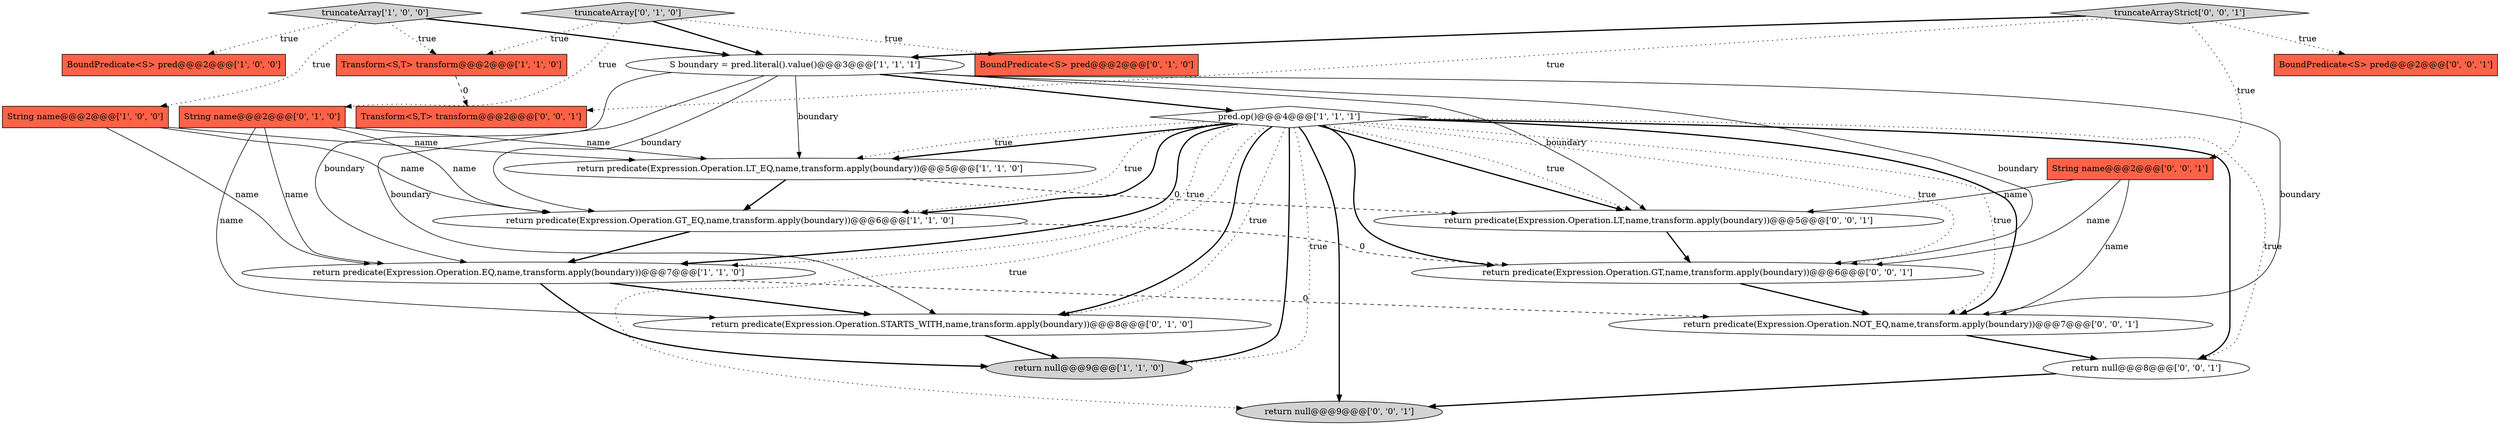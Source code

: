 digraph {
9 [style = filled, label = "return predicate(Expression.Operation.EQ,name,transform.apply(boundary))@@@7@@@['1', '1', '0']", fillcolor = white, shape = ellipse image = "AAA0AAABBB1BBB"];
19 [style = filled, label = "return predicate(Expression.Operation.LT,name,transform.apply(boundary))@@@5@@@['0', '0', '1']", fillcolor = white, shape = ellipse image = "AAA0AAABBB3BBB"];
16 [style = filled, label = "BoundPredicate<S> pred@@@2@@@['0', '0', '1']", fillcolor = tomato, shape = box image = "AAA0AAABBB3BBB"];
3 [style = filled, label = "BoundPredicate<S> pred@@@2@@@['1', '0', '0']", fillcolor = tomato, shape = box image = "AAA0AAABBB1BBB"];
20 [style = filled, label = "Transform<S,T> transform@@@2@@@['0', '0', '1']", fillcolor = tomato, shape = box image = "AAA0AAABBB3BBB"];
12 [style = filled, label = "String name@@@2@@@['0', '1', '0']", fillcolor = tomato, shape = box image = "AAA0AAABBB2BBB"];
5 [style = filled, label = "return predicate(Expression.Operation.GT_EQ,name,transform.apply(boundary))@@@6@@@['1', '1', '0']", fillcolor = white, shape = ellipse image = "AAA0AAABBB1BBB"];
7 [style = filled, label = "truncateArray['1', '0', '0']", fillcolor = lightgray, shape = diamond image = "AAA0AAABBB1BBB"];
4 [style = filled, label = "Transform<S,T> transform@@@2@@@['1', '1', '0']", fillcolor = tomato, shape = box image = "AAA0AAABBB1BBB"];
2 [style = filled, label = "S boundary = pred.literal().value()@@@3@@@['1', '1', '1']", fillcolor = white, shape = ellipse image = "AAA0AAABBB1BBB"];
6 [style = filled, label = "return predicate(Expression.Operation.LT_EQ,name,transform.apply(boundary))@@@5@@@['1', '1', '0']", fillcolor = white, shape = ellipse image = "AAA0AAABBB1BBB"];
18 [style = filled, label = "return null@@@9@@@['0', '0', '1']", fillcolor = lightgray, shape = ellipse image = "AAA0AAABBB3BBB"];
14 [style = filled, label = "truncateArrayStrict['0', '0', '1']", fillcolor = lightgray, shape = diamond image = "AAA0AAABBB3BBB"];
11 [style = filled, label = "BoundPredicate<S> pred@@@2@@@['0', '1', '0']", fillcolor = tomato, shape = box image = "AAA0AAABBB2BBB"];
17 [style = filled, label = "return predicate(Expression.Operation.GT,name,transform.apply(boundary))@@@6@@@['0', '0', '1']", fillcolor = white, shape = ellipse image = "AAA0AAABBB3BBB"];
8 [style = filled, label = "return null@@@9@@@['1', '1', '0']", fillcolor = lightgray, shape = ellipse image = "AAA0AAABBB1BBB"];
21 [style = filled, label = "return null@@@8@@@['0', '0', '1']", fillcolor = white, shape = ellipse image = "AAA0AAABBB3BBB"];
0 [style = filled, label = "String name@@@2@@@['1', '0', '0']", fillcolor = tomato, shape = box image = "AAA0AAABBB1BBB"];
10 [style = filled, label = "return predicate(Expression.Operation.STARTS_WITH,name,transform.apply(boundary))@@@8@@@['0', '1', '0']", fillcolor = white, shape = ellipse image = "AAA1AAABBB2BBB"];
13 [style = filled, label = "truncateArray['0', '1', '0']", fillcolor = lightgray, shape = diamond image = "AAA0AAABBB2BBB"];
1 [style = filled, label = "pred.op()@@@4@@@['1', '1', '1']", fillcolor = white, shape = diamond image = "AAA0AAABBB1BBB"];
22 [style = filled, label = "return predicate(Expression.Operation.NOT_EQ,name,transform.apply(boundary))@@@7@@@['0', '0', '1']", fillcolor = white, shape = ellipse image = "AAA0AAABBB3BBB"];
15 [style = filled, label = "String name@@@2@@@['0', '0', '1']", fillcolor = tomato, shape = box image = "AAA0AAABBB3BBB"];
2->5 [style = solid, label="boundary"];
12->6 [style = solid, label="name"];
1->18 [style = dotted, label="true"];
9->22 [style = dashed, label="0"];
15->19 [style = solid, label="name"];
7->4 [style = dotted, label="true"];
1->8 [style = dotted, label="true"];
13->4 [style = dotted, label="true"];
1->9 [style = bold, label=""];
1->10 [style = bold, label=""];
2->6 [style = solid, label="boundary"];
1->9 [style = dotted, label="true"];
0->6 [style = solid, label="name"];
1->22 [style = dotted, label="true"];
12->5 [style = solid, label="name"];
1->21 [style = bold, label=""];
1->8 [style = bold, label=""];
13->11 [style = dotted, label="true"];
10->8 [style = bold, label=""];
14->16 [style = dotted, label="true"];
1->18 [style = bold, label=""];
12->9 [style = solid, label="name"];
2->10 [style = solid, label="boundary"];
2->22 [style = solid, label="boundary"];
5->9 [style = bold, label=""];
1->6 [style = bold, label=""];
1->6 [style = dotted, label="true"];
1->17 [style = dotted, label="true"];
15->17 [style = solid, label="name"];
0->5 [style = solid, label="name"];
14->15 [style = dotted, label="true"];
1->5 [style = dotted, label="true"];
21->18 [style = bold, label=""];
15->22 [style = solid, label="name"];
1->21 [style = dotted, label="true"];
19->17 [style = bold, label=""];
2->1 [style = bold, label=""];
1->17 [style = bold, label=""];
6->5 [style = bold, label=""];
2->9 [style = solid, label="boundary"];
1->19 [style = bold, label=""];
1->19 [style = dotted, label="true"];
14->20 [style = dotted, label="true"];
2->19 [style = solid, label="boundary"];
14->2 [style = bold, label=""];
0->9 [style = solid, label="name"];
7->0 [style = dotted, label="true"];
17->22 [style = bold, label=""];
22->21 [style = bold, label=""];
4->20 [style = dashed, label="0"];
6->19 [style = dashed, label="0"];
9->8 [style = bold, label=""];
1->22 [style = bold, label=""];
13->2 [style = bold, label=""];
13->12 [style = dotted, label="true"];
5->17 [style = dashed, label="0"];
2->17 [style = solid, label="boundary"];
1->10 [style = dotted, label="true"];
12->10 [style = solid, label="name"];
7->3 [style = dotted, label="true"];
9->10 [style = bold, label=""];
1->5 [style = bold, label=""];
7->2 [style = bold, label=""];
}
